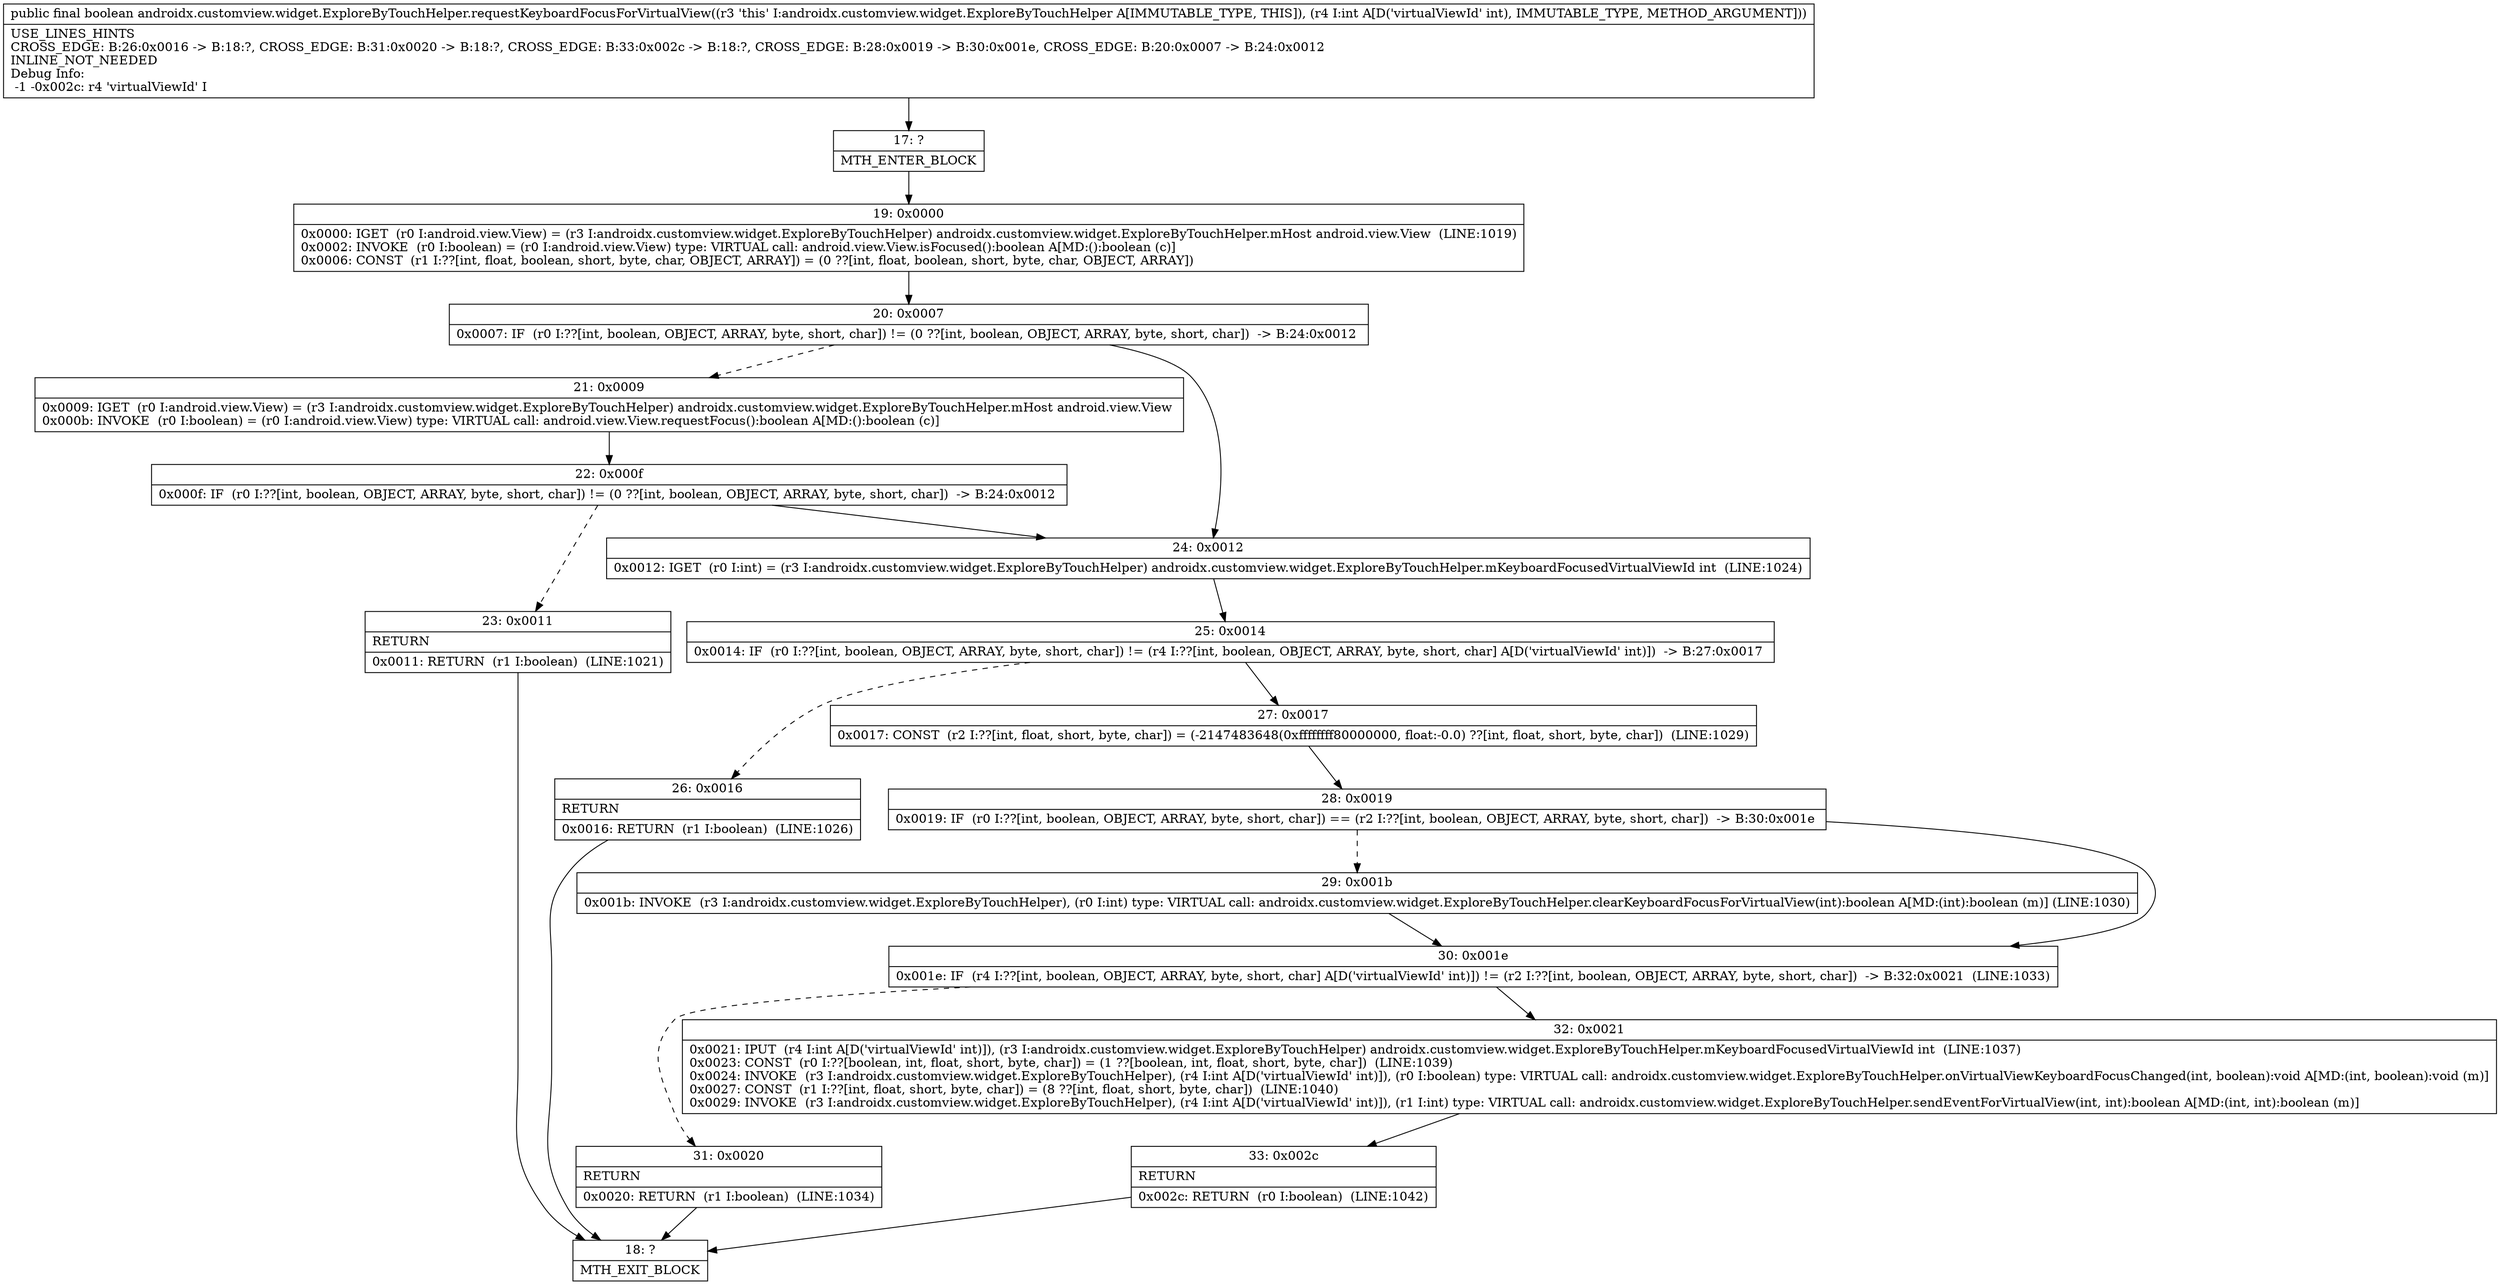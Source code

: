 digraph "CFG forandroidx.customview.widget.ExploreByTouchHelper.requestKeyboardFocusForVirtualView(I)Z" {
Node_17 [shape=record,label="{17\:\ ?|MTH_ENTER_BLOCK\l}"];
Node_19 [shape=record,label="{19\:\ 0x0000|0x0000: IGET  (r0 I:android.view.View) = (r3 I:androidx.customview.widget.ExploreByTouchHelper) androidx.customview.widget.ExploreByTouchHelper.mHost android.view.View  (LINE:1019)\l0x0002: INVOKE  (r0 I:boolean) = (r0 I:android.view.View) type: VIRTUAL call: android.view.View.isFocused():boolean A[MD:():boolean (c)]\l0x0006: CONST  (r1 I:??[int, float, boolean, short, byte, char, OBJECT, ARRAY]) = (0 ??[int, float, boolean, short, byte, char, OBJECT, ARRAY]) \l}"];
Node_20 [shape=record,label="{20\:\ 0x0007|0x0007: IF  (r0 I:??[int, boolean, OBJECT, ARRAY, byte, short, char]) != (0 ??[int, boolean, OBJECT, ARRAY, byte, short, char])  \-\> B:24:0x0012 \l}"];
Node_21 [shape=record,label="{21\:\ 0x0009|0x0009: IGET  (r0 I:android.view.View) = (r3 I:androidx.customview.widget.ExploreByTouchHelper) androidx.customview.widget.ExploreByTouchHelper.mHost android.view.View \l0x000b: INVOKE  (r0 I:boolean) = (r0 I:android.view.View) type: VIRTUAL call: android.view.View.requestFocus():boolean A[MD:():boolean (c)]\l}"];
Node_22 [shape=record,label="{22\:\ 0x000f|0x000f: IF  (r0 I:??[int, boolean, OBJECT, ARRAY, byte, short, char]) != (0 ??[int, boolean, OBJECT, ARRAY, byte, short, char])  \-\> B:24:0x0012 \l}"];
Node_23 [shape=record,label="{23\:\ 0x0011|RETURN\l|0x0011: RETURN  (r1 I:boolean)  (LINE:1021)\l}"];
Node_18 [shape=record,label="{18\:\ ?|MTH_EXIT_BLOCK\l}"];
Node_24 [shape=record,label="{24\:\ 0x0012|0x0012: IGET  (r0 I:int) = (r3 I:androidx.customview.widget.ExploreByTouchHelper) androidx.customview.widget.ExploreByTouchHelper.mKeyboardFocusedVirtualViewId int  (LINE:1024)\l}"];
Node_25 [shape=record,label="{25\:\ 0x0014|0x0014: IF  (r0 I:??[int, boolean, OBJECT, ARRAY, byte, short, char]) != (r4 I:??[int, boolean, OBJECT, ARRAY, byte, short, char] A[D('virtualViewId' int)])  \-\> B:27:0x0017 \l}"];
Node_26 [shape=record,label="{26\:\ 0x0016|RETURN\l|0x0016: RETURN  (r1 I:boolean)  (LINE:1026)\l}"];
Node_27 [shape=record,label="{27\:\ 0x0017|0x0017: CONST  (r2 I:??[int, float, short, byte, char]) = (\-2147483648(0xffffffff80000000, float:\-0.0) ??[int, float, short, byte, char])  (LINE:1029)\l}"];
Node_28 [shape=record,label="{28\:\ 0x0019|0x0019: IF  (r0 I:??[int, boolean, OBJECT, ARRAY, byte, short, char]) == (r2 I:??[int, boolean, OBJECT, ARRAY, byte, short, char])  \-\> B:30:0x001e \l}"];
Node_29 [shape=record,label="{29\:\ 0x001b|0x001b: INVOKE  (r3 I:androidx.customview.widget.ExploreByTouchHelper), (r0 I:int) type: VIRTUAL call: androidx.customview.widget.ExploreByTouchHelper.clearKeyboardFocusForVirtualView(int):boolean A[MD:(int):boolean (m)] (LINE:1030)\l}"];
Node_30 [shape=record,label="{30\:\ 0x001e|0x001e: IF  (r4 I:??[int, boolean, OBJECT, ARRAY, byte, short, char] A[D('virtualViewId' int)]) != (r2 I:??[int, boolean, OBJECT, ARRAY, byte, short, char])  \-\> B:32:0x0021  (LINE:1033)\l}"];
Node_31 [shape=record,label="{31\:\ 0x0020|RETURN\l|0x0020: RETURN  (r1 I:boolean)  (LINE:1034)\l}"];
Node_32 [shape=record,label="{32\:\ 0x0021|0x0021: IPUT  (r4 I:int A[D('virtualViewId' int)]), (r3 I:androidx.customview.widget.ExploreByTouchHelper) androidx.customview.widget.ExploreByTouchHelper.mKeyboardFocusedVirtualViewId int  (LINE:1037)\l0x0023: CONST  (r0 I:??[boolean, int, float, short, byte, char]) = (1 ??[boolean, int, float, short, byte, char])  (LINE:1039)\l0x0024: INVOKE  (r3 I:androidx.customview.widget.ExploreByTouchHelper), (r4 I:int A[D('virtualViewId' int)]), (r0 I:boolean) type: VIRTUAL call: androidx.customview.widget.ExploreByTouchHelper.onVirtualViewKeyboardFocusChanged(int, boolean):void A[MD:(int, boolean):void (m)]\l0x0027: CONST  (r1 I:??[int, float, short, byte, char]) = (8 ??[int, float, short, byte, char])  (LINE:1040)\l0x0029: INVOKE  (r3 I:androidx.customview.widget.ExploreByTouchHelper), (r4 I:int A[D('virtualViewId' int)]), (r1 I:int) type: VIRTUAL call: androidx.customview.widget.ExploreByTouchHelper.sendEventForVirtualView(int, int):boolean A[MD:(int, int):boolean (m)]\l}"];
Node_33 [shape=record,label="{33\:\ 0x002c|RETURN\l|0x002c: RETURN  (r0 I:boolean)  (LINE:1042)\l}"];
MethodNode[shape=record,label="{public final boolean androidx.customview.widget.ExploreByTouchHelper.requestKeyboardFocusForVirtualView((r3 'this' I:androidx.customview.widget.ExploreByTouchHelper A[IMMUTABLE_TYPE, THIS]), (r4 I:int A[D('virtualViewId' int), IMMUTABLE_TYPE, METHOD_ARGUMENT]))  | USE_LINES_HINTS\lCROSS_EDGE: B:26:0x0016 \-\> B:18:?, CROSS_EDGE: B:31:0x0020 \-\> B:18:?, CROSS_EDGE: B:33:0x002c \-\> B:18:?, CROSS_EDGE: B:28:0x0019 \-\> B:30:0x001e, CROSS_EDGE: B:20:0x0007 \-\> B:24:0x0012\lINLINE_NOT_NEEDED\lDebug Info:\l  \-1 \-0x002c: r4 'virtualViewId' I\l}"];
MethodNode -> Node_17;Node_17 -> Node_19;
Node_19 -> Node_20;
Node_20 -> Node_21[style=dashed];
Node_20 -> Node_24;
Node_21 -> Node_22;
Node_22 -> Node_23[style=dashed];
Node_22 -> Node_24;
Node_23 -> Node_18;
Node_24 -> Node_25;
Node_25 -> Node_26[style=dashed];
Node_25 -> Node_27;
Node_26 -> Node_18;
Node_27 -> Node_28;
Node_28 -> Node_29[style=dashed];
Node_28 -> Node_30;
Node_29 -> Node_30;
Node_30 -> Node_31[style=dashed];
Node_30 -> Node_32;
Node_31 -> Node_18;
Node_32 -> Node_33;
Node_33 -> Node_18;
}

